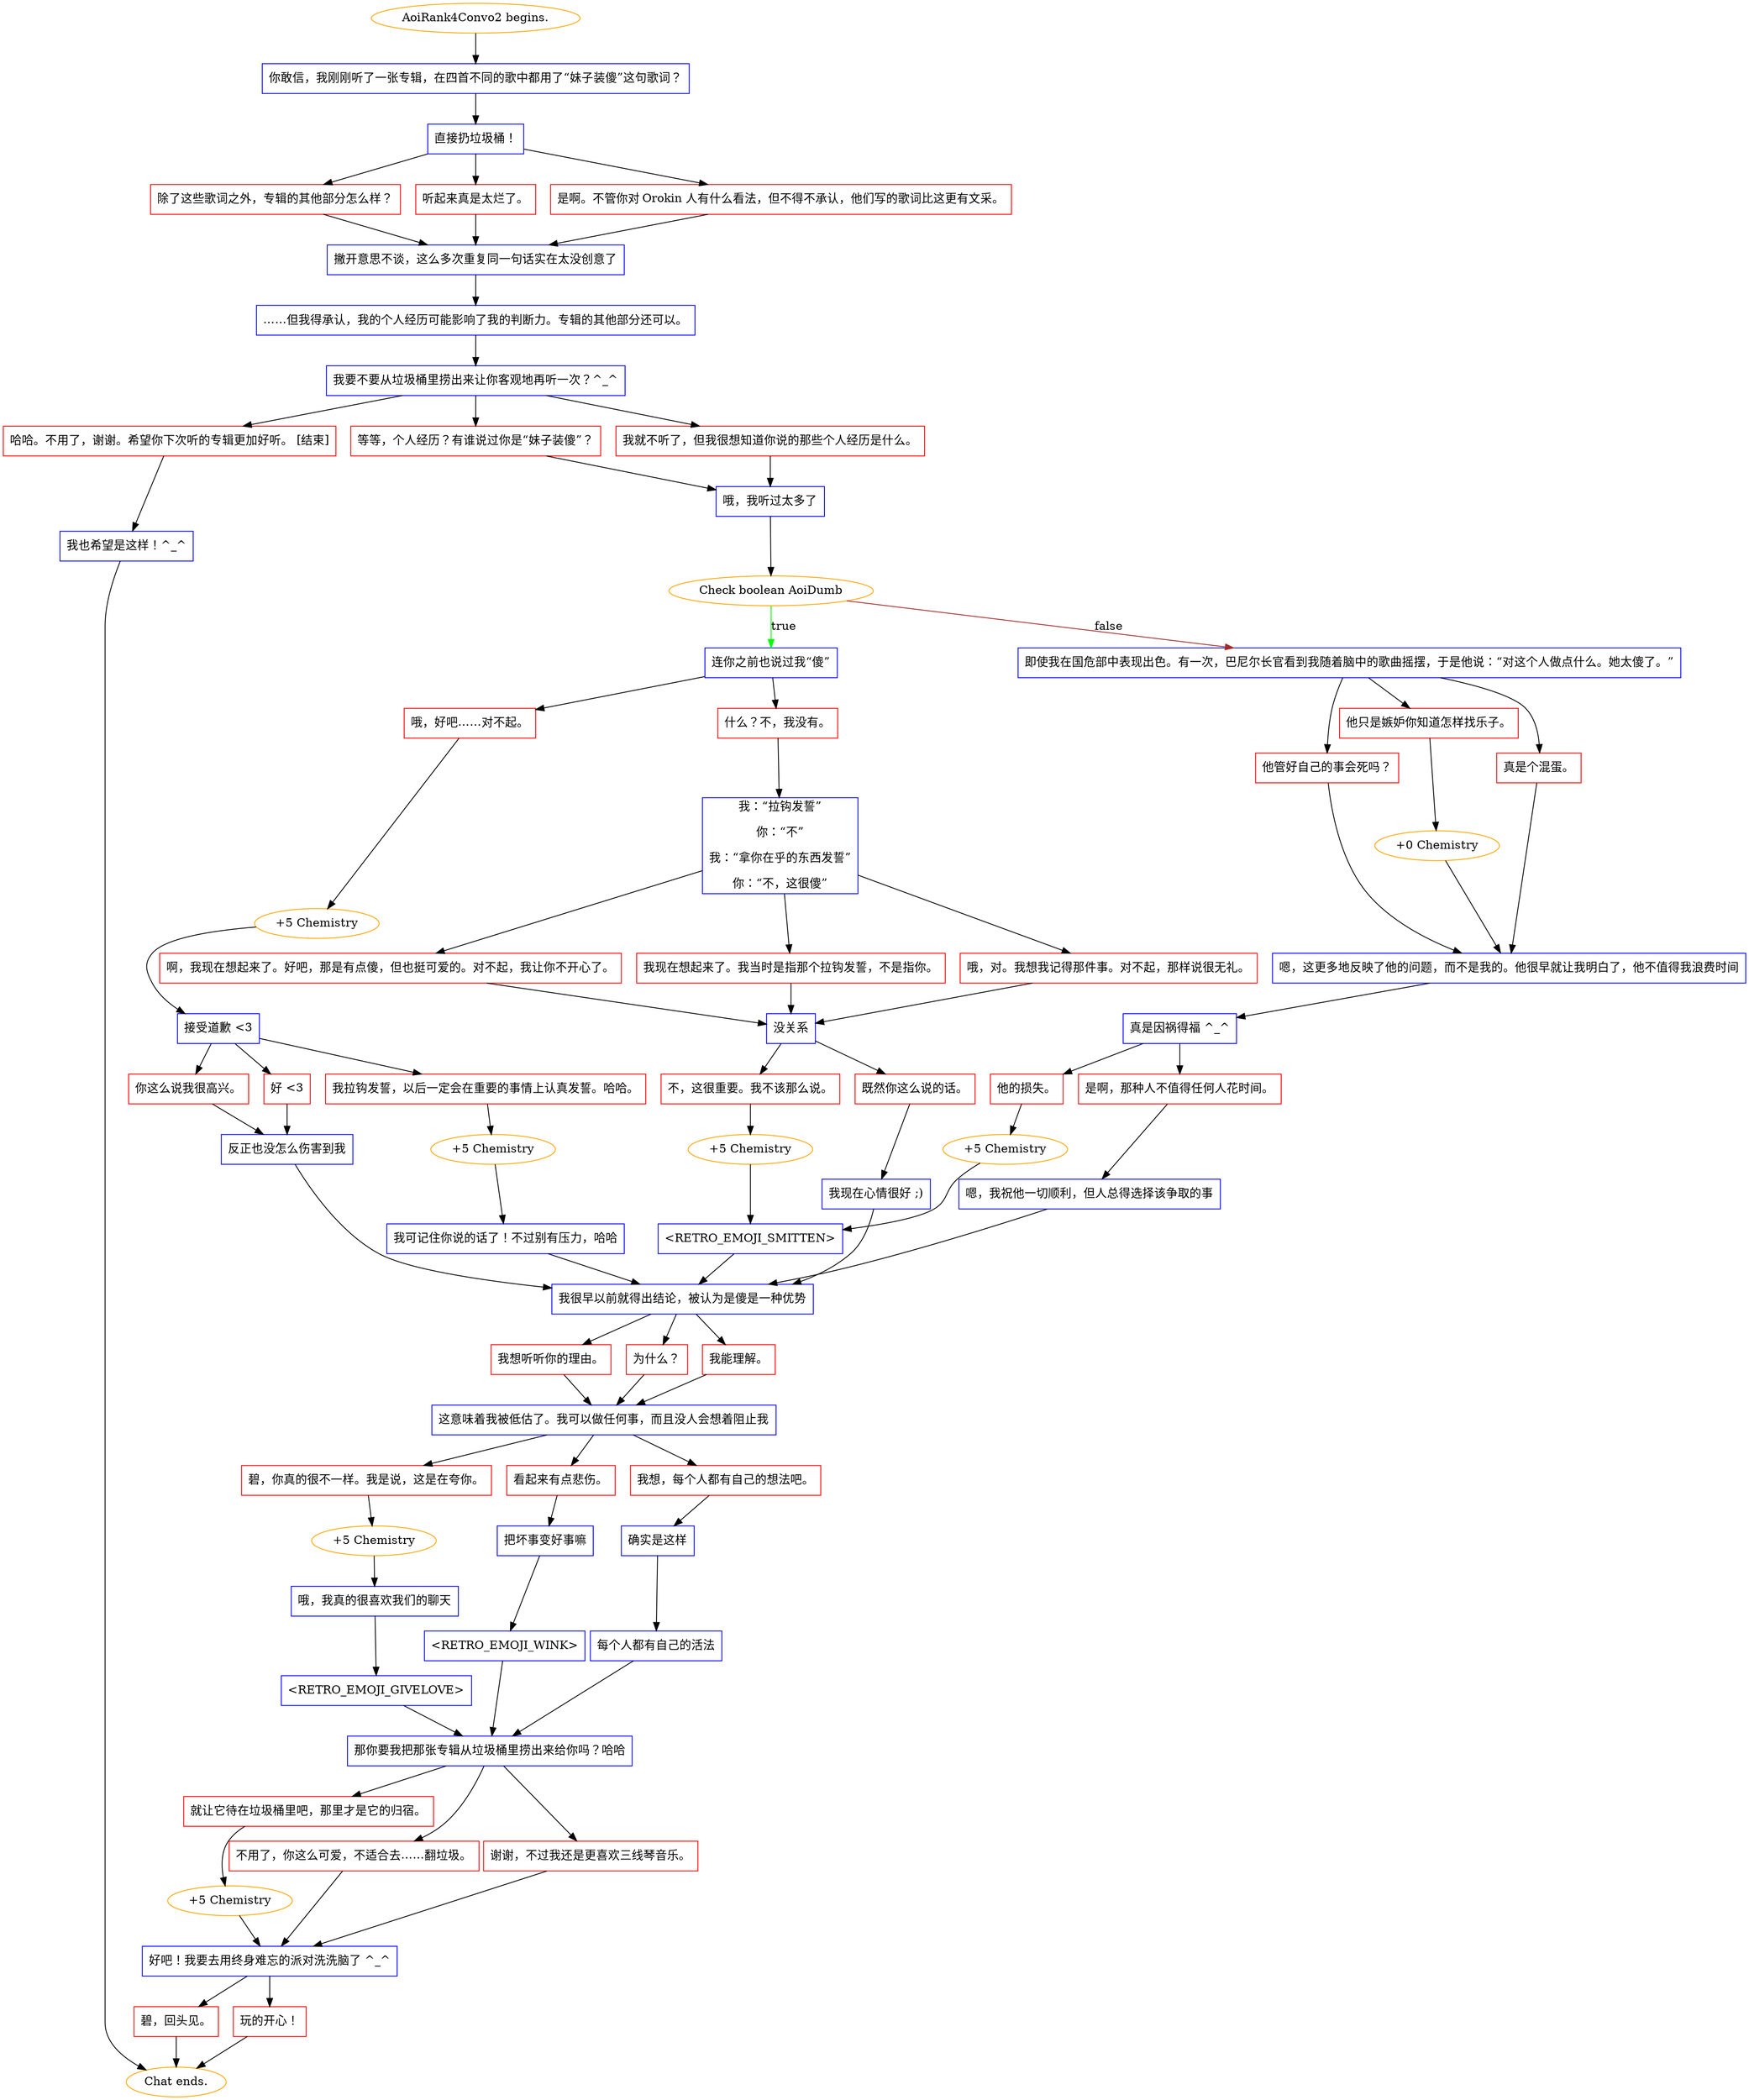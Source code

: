 digraph {
	"AoiRank4Convo2 begins." [color=orange];
		"AoiRank4Convo2 begins." -> j1872686489;
	j1872686489 [label="你敢信，我刚刚听了一张专辑，在四首不同的歌中都用了“妹子装傻”这句歌词？",shape=box,color=blue];
		j1872686489 -> j1555692220;
	j1555692220 [label="直接扔垃圾桶！",shape=box,color=blue];
		j1555692220 -> j535090796;
		j1555692220 -> j1023302871;
		j1555692220 -> j3459185207;
	j535090796 [label="除了这些歌词之外，专辑的其他部分怎么样？",shape=box,color=red];
		j535090796 -> j2228685535;
	j1023302871 [label="听起来真是太烂了。",shape=box,color=red];
		j1023302871 -> j2228685535;
	j3459185207 [label="是啊。不管你对 Orokin 人有什么看法，但不得不承认，他们写的歌词比这更有文采。",shape=box,color=red];
		j3459185207 -> j2228685535;
	j2228685535 [label="撇开意思不谈，这么多次重复同一句话实在太没创意了",shape=box,color=blue];
		j2228685535 -> j2535232800;
	j2535232800 [label="……但我得承认，我的个人经历可能影响了我的判断力。专辑的其他部分还可以。",shape=box,color=blue];
		j2535232800 -> j127969156;
	j127969156 [label="我要不要从垃圾桶里捞出来让你客观地再听一次？^_^",shape=box,color=blue];
		j127969156 -> j3178652868;
		j127969156 -> j671151106;
		j127969156 -> j1353630190;
	j3178652868 [label="我就不听了，但我很想知道你说的那些个人经历是什么。",shape=box,color=red];
		j3178652868 -> j553338864;
	j671151106 [label="等等，个人经历？有谁说过你是“妹子装傻”？",shape=box,color=red];
		j671151106 -> j553338864;
	j1353630190 [label="哈哈。不用了，谢谢。希望你下次听的专辑更加好听。 [结束]",shape=box,color=red];
		j1353630190 -> j1334653756;
	j553338864 [label="哦，我听过太多了",shape=box,color=blue];
		j553338864 -> j627210173;
	j1334653756 [label="我也希望是这样！^_^",shape=box,color=blue];
		j1334653756 -> "Chat ends.";
	j627210173 [label="Check boolean AoiDumb",color=orange];
		j627210173 -> j1674297365 [label=true,color=green];
		j627210173 -> j2881915367 [label=false,color=brown];
	"Chat ends." [color=orange];
	j1674297365 [label="连你之前也说过我“傻”",shape=box,color=blue];
		j1674297365 -> j2630799089;
		j1674297365 -> j1942825384;
	j2881915367 [label="即使我在国危部中表现出色。有一次，巴尼尔长官看到我随着脑中的歌曲摇摆，于是他说：“对这个人做点什么。她太傻了。”",shape=box,color=blue];
		j2881915367 -> j3447130719;
		j2881915367 -> j3559642115;
		j2881915367 -> j3006479476;
	j2630799089 [label="什么？不，我没有。",shape=box,color=red];
		j2630799089 -> j680153257;
	j1942825384 [label="哦，好吧……对不起。",shape=box,color=red];
		j1942825384 -> j17708463;
	j3447130719 [label="真是个混蛋。",shape=box,color=red];
		j3447130719 -> j1332312411;
	j3559642115 [label="他只是嫉妒你知道怎样找乐子。",shape=box,color=red];
		j3559642115 -> j3638386429;
	j3006479476 [label="他管好自己的事会死吗？",shape=box,color=red];
		j3006479476 -> j1332312411;
	j680153257 [label="我：“拉钩发誓”
你：“不”
我：“拿你在乎的东西发誓”
你：“不，这很傻”",shape=box,color=blue];
		j680153257 -> j3729677826;
		j680153257 -> j3530123960;
		j680153257 -> j3297798948;
	j17708463 [label="+5 Chemistry",color=orange];
		j17708463 -> j1116259747;
	j1332312411 [label="嗯，这更多地反映了他的问题，而不是我的。他很早就让我明白了，他不值得我浪费时间",shape=box,color=blue];
		j1332312411 -> j2960922787;
	j3638386429 [label="+0 Chemistry",color=orange];
		j3638386429 -> j1332312411;
	j3729677826 [label="我现在想起来了。我当时是指那个拉钩发誓，不是指你。",shape=box,color=red];
		j3729677826 -> j2002462488;
	j3530123960 [label="哦，对。我想我记得那件事。对不起，那样说很无礼。",shape=box,color=red];
		j3530123960 -> j2002462488;
	j3297798948 [label="啊，我现在想起来了。好吧，那是有点傻，但也挺可爱的。对不起，我让你不开心了。",shape=box,color=red];
		j3297798948 -> j2002462488;
	j1116259747 [label="接受道歉 <3",shape=box,color=blue];
		j1116259747 -> j1078443829;
		j1116259747 -> j3885808507;
		j1116259747 -> j2731059600;
	j2960922787 [label="真是因祸得福 ^_^",shape=box,color=blue];
		j2960922787 -> j2071863852;
		j2960922787 -> j4110517972;
	j2002462488 [label="没关系",shape=box,color=blue];
		j2002462488 -> j542611168;
		j2002462488 -> j1890717241;
	j1078443829 [label="我拉钩发誓，以后一定会在重要的事情上认真发誓。哈哈。",shape=box,color=red];
		j1078443829 -> j1564219809;
	j3885808507 [label="好 <3",shape=box,color=red];
		j3885808507 -> j3059553362;
	j2731059600 [label="你这么说我很高兴。",shape=box,color=red];
		j2731059600 -> j3059553362;
	j2071863852 [label="他的损失。",shape=box,color=red];
		j2071863852 -> j2636294247;
	j4110517972 [label="是啊，那种人不值得任何人花时间。",shape=box,color=red];
		j4110517972 -> j2243921369;
	j542611168 [label="不，这很重要。我不该那么说。",shape=box,color=red];
		j542611168 -> j1745174065;
	j1890717241 [label="既然你这么说的话。",shape=box,color=red];
		j1890717241 -> j792587458;
	j1564219809 [label="+5 Chemistry",color=orange];
		j1564219809 -> j3358796337;
	j3059553362 [label="反正也没怎么伤害到我",shape=box,color=blue];
		j3059553362 -> j2880244526;
	j2636294247 [label="+5 Chemistry",color=orange];
		j2636294247 -> j857074367;
	j2243921369 [label="嗯，我祝他一切顺利，但人总得选择该争取的事",shape=box,color=blue];
		j2243921369 -> j2880244526;
	j1745174065 [label="+5 Chemistry",color=orange];
		j1745174065 -> j857074367;
	j792587458 [label="我现在心情很好 ;)",shape=box,color=blue];
		j792587458 -> j2880244526;
	j3358796337 [label="我可记住你说的话了！不过别有压力，哈哈",shape=box,color=blue];
		j3358796337 -> j2880244526;
	j2880244526 [label="我很早以前就得出结论，被认为是傻是一种优势",shape=box,color=blue];
		j2880244526 -> j2836180440;
		j2880244526 -> j894157914;
		j2880244526 -> j3521939851;
	j857074367 [label="<RETRO_EMOJI_SMITTEN>",shape=box,color=blue];
		j857074367 -> j2880244526;
	j2836180440 [label="为什么？",shape=box,color=red];
		j2836180440 -> j4266754367;
	j894157914 [label="我能理解。",shape=box,color=red];
		j894157914 -> j4266754367;
	j3521939851 [label="我想听听你的理由。",shape=box,color=red];
		j3521939851 -> j4266754367;
	j4266754367 [label="这意味着我被低估了。我可以做任何事，而且没人会想着阻止我",shape=box,color=blue];
		j4266754367 -> j2523488764;
		j4266754367 -> j3230631587;
		j4266754367 -> j4265341189;
	j2523488764 [label="看起来有点悲伤。",shape=box,color=red];
		j2523488764 -> j153782522;
	j3230631587 [label="碧，你真的很不一样。我是说，这是在夸你。",shape=box,color=red];
		j3230631587 -> j1468462085;
	j4265341189 [label="我想，每个人都有自己的想法吧。",shape=box,color=red];
		j4265341189 -> j2954101339;
	j153782522 [label="把坏事变好事嘛",shape=box,color=blue];
		j153782522 -> j3094612189;
	j1468462085 [label="+5 Chemistry",color=orange];
		j1468462085 -> j1856021803;
	j2954101339 [label="确实是这样",shape=box,color=blue];
		j2954101339 -> j2640093680;
	j3094612189 [label="<RETRO_EMOJI_WINK>",shape=box,color=blue];
		j3094612189 -> j1873745820;
	j1856021803 [label="哦，我真的很喜欢我们的聊天",shape=box,color=blue];
		j1856021803 -> j1357221705;
	j2640093680 [label="每个人都有自己的活法",shape=box,color=blue];
		j2640093680 -> j1873745820;
	j1873745820 [label="那你要我把那张专辑从垃圾桶里捞出来给你吗？哈哈",shape=box,color=blue];
		j1873745820 -> j1492135578;
		j1873745820 -> j507318812;
		j1873745820 -> j2376213713;
	j1357221705 [label="<RETRO_EMOJI_GIVELOVE>",shape=box,color=blue];
		j1357221705 -> j1873745820;
	j1492135578 [label="不用了，你这么可爱，不适合去……翻垃圾。",shape=box,color=red];
		j1492135578 -> j2830217855;
	j507318812 [label="就让它待在垃圾桶里吧，那里才是它的归宿。",shape=box,color=red];
		j507318812 -> j3375443897;
	j2376213713 [label="谢谢，不过我还是更喜欢三线琴音乐。",shape=box,color=red];
		j2376213713 -> j2830217855;
	j2830217855 [label="好吧！我要去用终身难忘的派对洗洗脑了 ^_^",shape=box,color=blue];
		j2830217855 -> j38581236;
		j2830217855 -> j2721545258;
	j3375443897 [label="+5 Chemistry",color=orange];
		j3375443897 -> j2830217855;
	j38581236 [label="玩的开心！",shape=box,color=red];
		j38581236 -> "Chat ends.";
	j2721545258 [label="碧，回头见。",shape=box,color=red];
		j2721545258 -> "Chat ends.";
}